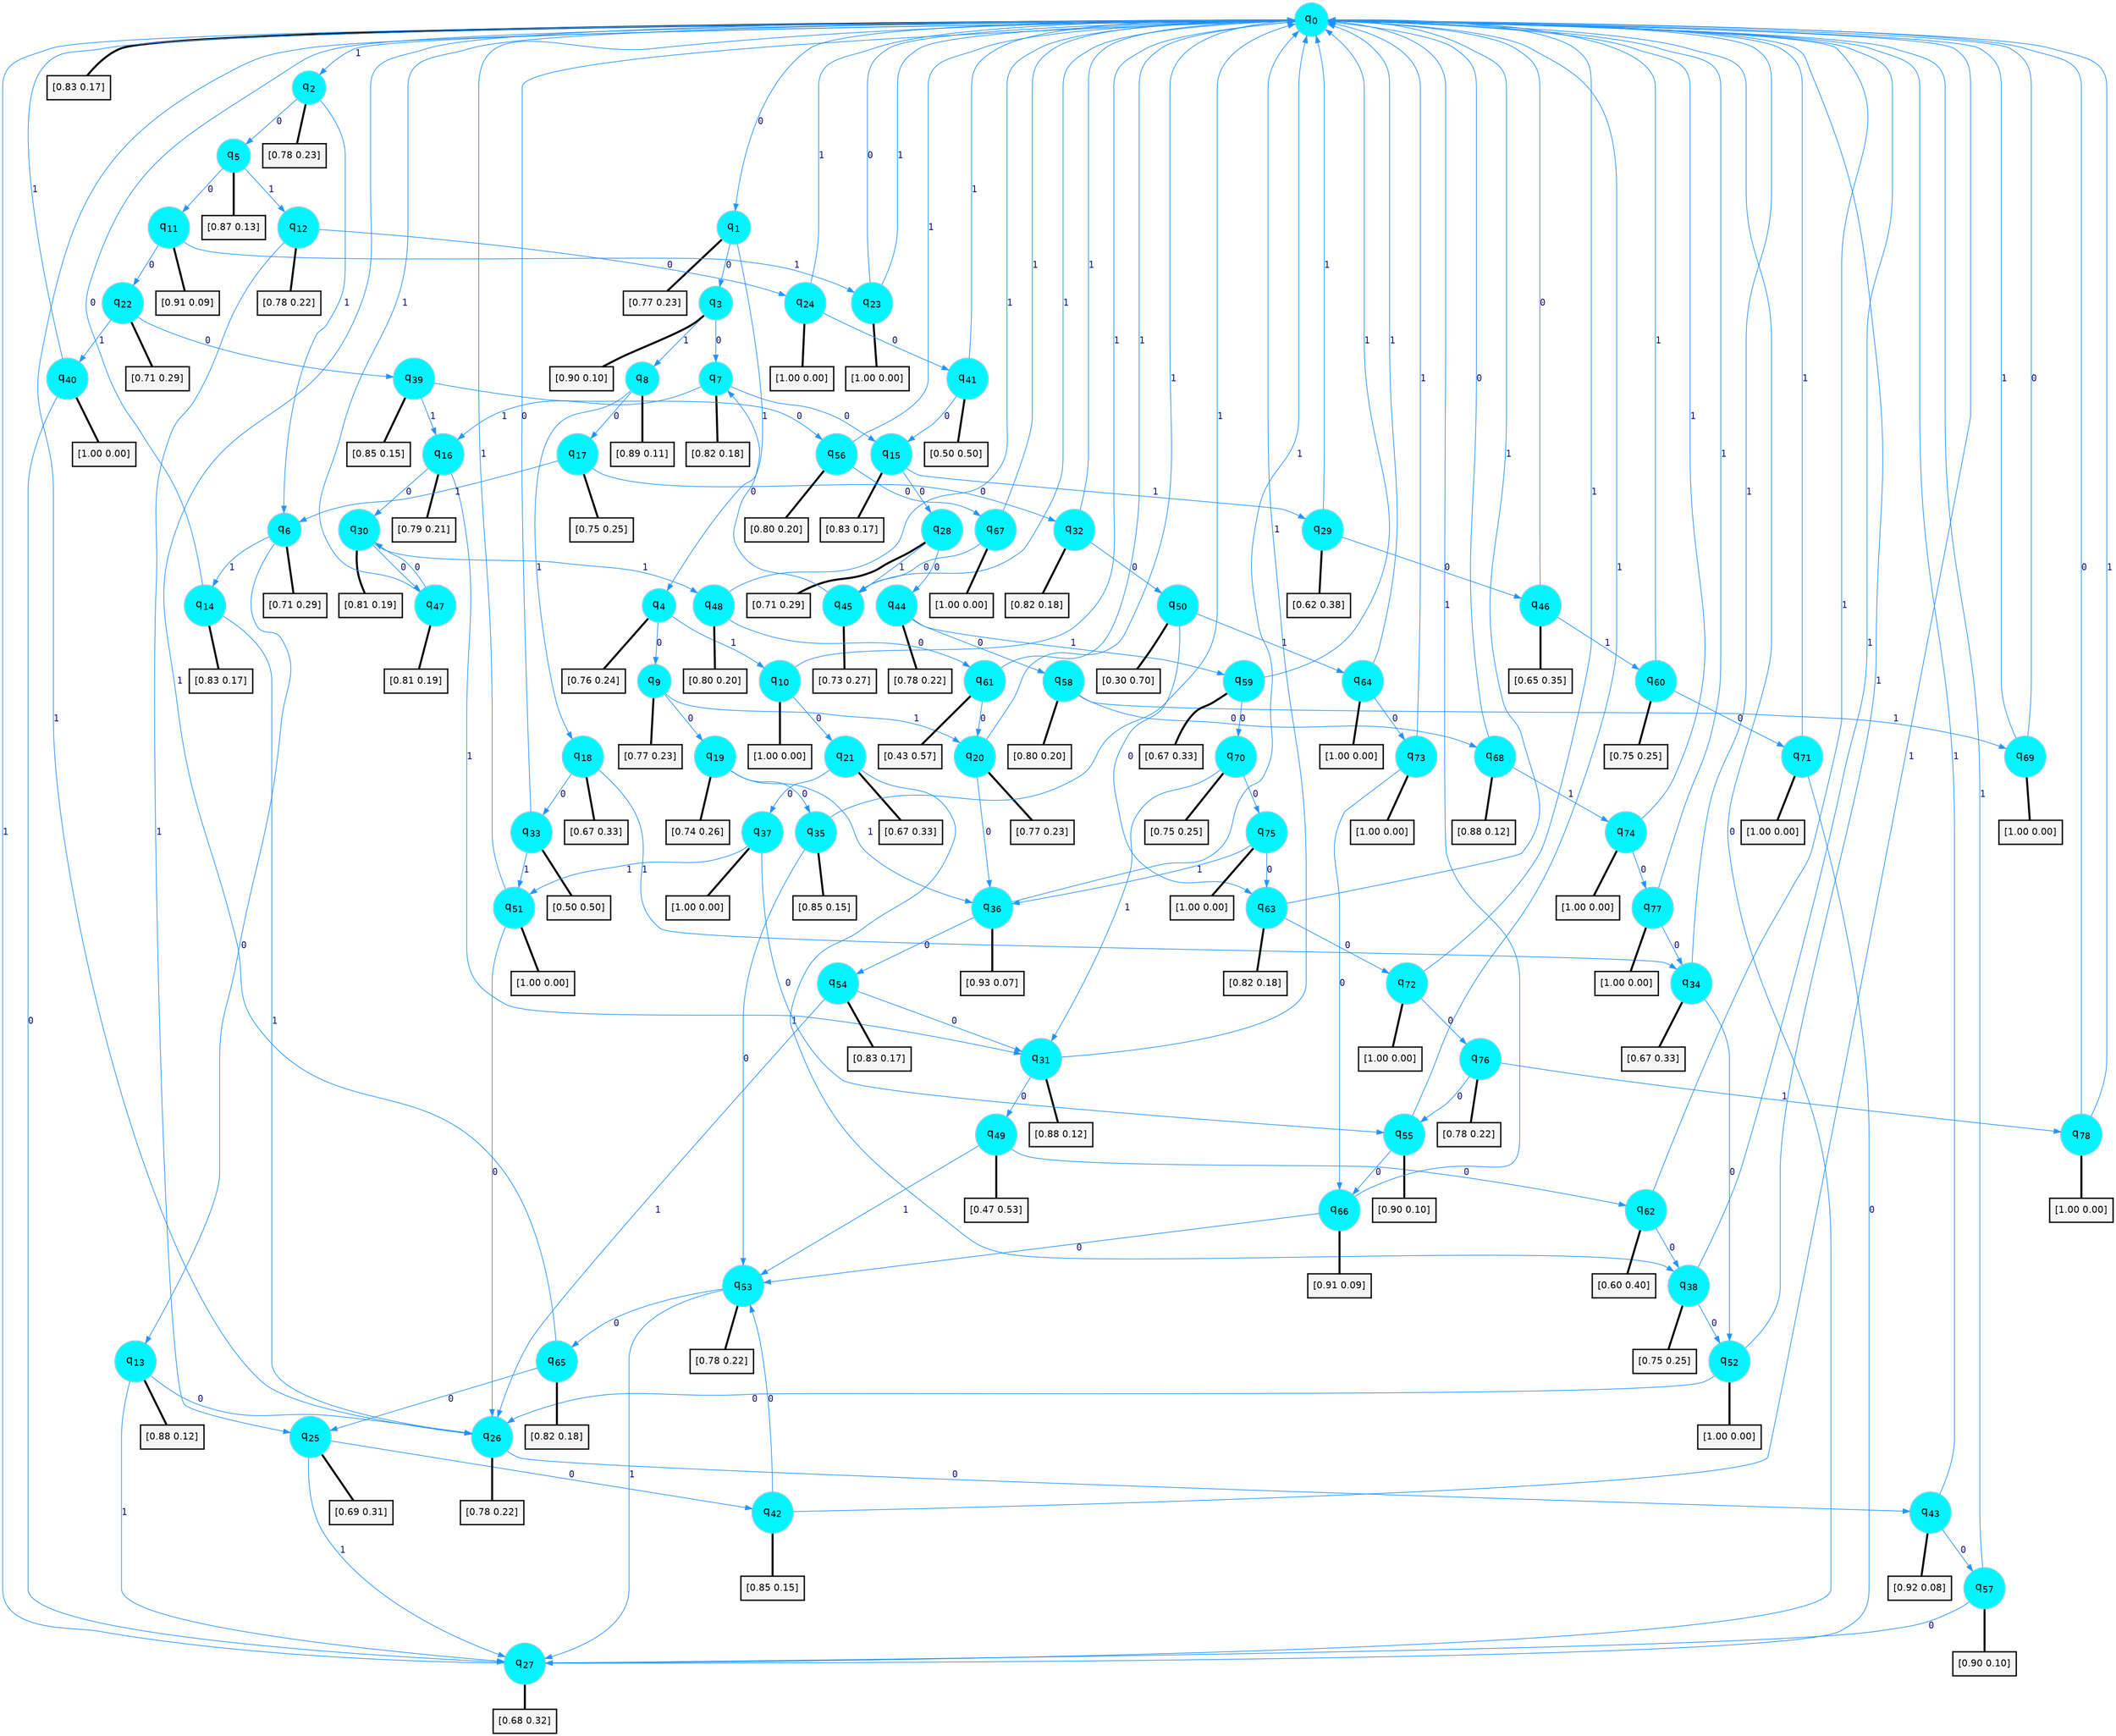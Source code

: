 digraph G {
graph [
bgcolor=transparent, dpi=300, rankdir=TD, size="40,25"];
node [
color=gray, fillcolor=turquoise1, fontcolor=black, fontname=Helvetica, fontsize=16, fontweight=bold, shape=circle, style=filled];
edge [
arrowsize=1, color=dodgerblue1, fontcolor=midnightblue, fontname=courier, fontweight=bold, penwidth=1, style=solid, weight=20];
0[label=<q<SUB>0</SUB>>];
1[label=<q<SUB>1</SUB>>];
2[label=<q<SUB>2</SUB>>];
3[label=<q<SUB>3</SUB>>];
4[label=<q<SUB>4</SUB>>];
5[label=<q<SUB>5</SUB>>];
6[label=<q<SUB>6</SUB>>];
7[label=<q<SUB>7</SUB>>];
8[label=<q<SUB>8</SUB>>];
9[label=<q<SUB>9</SUB>>];
10[label=<q<SUB>10</SUB>>];
11[label=<q<SUB>11</SUB>>];
12[label=<q<SUB>12</SUB>>];
13[label=<q<SUB>13</SUB>>];
14[label=<q<SUB>14</SUB>>];
15[label=<q<SUB>15</SUB>>];
16[label=<q<SUB>16</SUB>>];
17[label=<q<SUB>17</SUB>>];
18[label=<q<SUB>18</SUB>>];
19[label=<q<SUB>19</SUB>>];
20[label=<q<SUB>20</SUB>>];
21[label=<q<SUB>21</SUB>>];
22[label=<q<SUB>22</SUB>>];
23[label=<q<SUB>23</SUB>>];
24[label=<q<SUB>24</SUB>>];
25[label=<q<SUB>25</SUB>>];
26[label=<q<SUB>26</SUB>>];
27[label=<q<SUB>27</SUB>>];
28[label=<q<SUB>28</SUB>>];
29[label=<q<SUB>29</SUB>>];
30[label=<q<SUB>30</SUB>>];
31[label=<q<SUB>31</SUB>>];
32[label=<q<SUB>32</SUB>>];
33[label=<q<SUB>33</SUB>>];
34[label=<q<SUB>34</SUB>>];
35[label=<q<SUB>35</SUB>>];
36[label=<q<SUB>36</SUB>>];
37[label=<q<SUB>37</SUB>>];
38[label=<q<SUB>38</SUB>>];
39[label=<q<SUB>39</SUB>>];
40[label=<q<SUB>40</SUB>>];
41[label=<q<SUB>41</SUB>>];
42[label=<q<SUB>42</SUB>>];
43[label=<q<SUB>43</SUB>>];
44[label=<q<SUB>44</SUB>>];
45[label=<q<SUB>45</SUB>>];
46[label=<q<SUB>46</SUB>>];
47[label=<q<SUB>47</SUB>>];
48[label=<q<SUB>48</SUB>>];
49[label=<q<SUB>49</SUB>>];
50[label=<q<SUB>50</SUB>>];
51[label=<q<SUB>51</SUB>>];
52[label=<q<SUB>52</SUB>>];
53[label=<q<SUB>53</SUB>>];
54[label=<q<SUB>54</SUB>>];
55[label=<q<SUB>55</SUB>>];
56[label=<q<SUB>56</SUB>>];
57[label=<q<SUB>57</SUB>>];
58[label=<q<SUB>58</SUB>>];
59[label=<q<SUB>59</SUB>>];
60[label=<q<SUB>60</SUB>>];
61[label=<q<SUB>61</SUB>>];
62[label=<q<SUB>62</SUB>>];
63[label=<q<SUB>63</SUB>>];
64[label=<q<SUB>64</SUB>>];
65[label=<q<SUB>65</SUB>>];
66[label=<q<SUB>66</SUB>>];
67[label=<q<SUB>67</SUB>>];
68[label=<q<SUB>68</SUB>>];
69[label=<q<SUB>69</SUB>>];
70[label=<q<SUB>70</SUB>>];
71[label=<q<SUB>71</SUB>>];
72[label=<q<SUB>72</SUB>>];
73[label=<q<SUB>73</SUB>>];
74[label=<q<SUB>74</SUB>>];
75[label=<q<SUB>75</SUB>>];
76[label=<q<SUB>76</SUB>>];
77[label=<q<SUB>77</SUB>>];
78[label=<q<SUB>78</SUB>>];
79[label="[0.83 0.17]", shape=box,fontcolor=black, fontname=Helvetica, fontsize=14, penwidth=2, fillcolor=whitesmoke,color=black];
80[label="[0.77 0.23]", shape=box,fontcolor=black, fontname=Helvetica, fontsize=14, penwidth=2, fillcolor=whitesmoke,color=black];
81[label="[0.78 0.23]", shape=box,fontcolor=black, fontname=Helvetica, fontsize=14, penwidth=2, fillcolor=whitesmoke,color=black];
82[label="[0.90 0.10]", shape=box,fontcolor=black, fontname=Helvetica, fontsize=14, penwidth=2, fillcolor=whitesmoke,color=black];
83[label="[0.76 0.24]", shape=box,fontcolor=black, fontname=Helvetica, fontsize=14, penwidth=2, fillcolor=whitesmoke,color=black];
84[label="[0.87 0.13]", shape=box,fontcolor=black, fontname=Helvetica, fontsize=14, penwidth=2, fillcolor=whitesmoke,color=black];
85[label="[0.71 0.29]", shape=box,fontcolor=black, fontname=Helvetica, fontsize=14, penwidth=2, fillcolor=whitesmoke,color=black];
86[label="[0.82 0.18]", shape=box,fontcolor=black, fontname=Helvetica, fontsize=14, penwidth=2, fillcolor=whitesmoke,color=black];
87[label="[0.89 0.11]", shape=box,fontcolor=black, fontname=Helvetica, fontsize=14, penwidth=2, fillcolor=whitesmoke,color=black];
88[label="[0.77 0.23]", shape=box,fontcolor=black, fontname=Helvetica, fontsize=14, penwidth=2, fillcolor=whitesmoke,color=black];
89[label="[1.00 0.00]", shape=box,fontcolor=black, fontname=Helvetica, fontsize=14, penwidth=2, fillcolor=whitesmoke,color=black];
90[label="[0.91 0.09]", shape=box,fontcolor=black, fontname=Helvetica, fontsize=14, penwidth=2, fillcolor=whitesmoke,color=black];
91[label="[0.78 0.22]", shape=box,fontcolor=black, fontname=Helvetica, fontsize=14, penwidth=2, fillcolor=whitesmoke,color=black];
92[label="[0.88 0.12]", shape=box,fontcolor=black, fontname=Helvetica, fontsize=14, penwidth=2, fillcolor=whitesmoke,color=black];
93[label="[0.83 0.17]", shape=box,fontcolor=black, fontname=Helvetica, fontsize=14, penwidth=2, fillcolor=whitesmoke,color=black];
94[label="[0.83 0.17]", shape=box,fontcolor=black, fontname=Helvetica, fontsize=14, penwidth=2, fillcolor=whitesmoke,color=black];
95[label="[0.79 0.21]", shape=box,fontcolor=black, fontname=Helvetica, fontsize=14, penwidth=2, fillcolor=whitesmoke,color=black];
96[label="[0.75 0.25]", shape=box,fontcolor=black, fontname=Helvetica, fontsize=14, penwidth=2, fillcolor=whitesmoke,color=black];
97[label="[0.67 0.33]", shape=box,fontcolor=black, fontname=Helvetica, fontsize=14, penwidth=2, fillcolor=whitesmoke,color=black];
98[label="[0.74 0.26]", shape=box,fontcolor=black, fontname=Helvetica, fontsize=14, penwidth=2, fillcolor=whitesmoke,color=black];
99[label="[0.77 0.23]", shape=box,fontcolor=black, fontname=Helvetica, fontsize=14, penwidth=2, fillcolor=whitesmoke,color=black];
100[label="[0.67 0.33]", shape=box,fontcolor=black, fontname=Helvetica, fontsize=14, penwidth=2, fillcolor=whitesmoke,color=black];
101[label="[0.71 0.29]", shape=box,fontcolor=black, fontname=Helvetica, fontsize=14, penwidth=2, fillcolor=whitesmoke,color=black];
102[label="[1.00 0.00]", shape=box,fontcolor=black, fontname=Helvetica, fontsize=14, penwidth=2, fillcolor=whitesmoke,color=black];
103[label="[1.00 0.00]", shape=box,fontcolor=black, fontname=Helvetica, fontsize=14, penwidth=2, fillcolor=whitesmoke,color=black];
104[label="[0.69 0.31]", shape=box,fontcolor=black, fontname=Helvetica, fontsize=14, penwidth=2, fillcolor=whitesmoke,color=black];
105[label="[0.78 0.22]", shape=box,fontcolor=black, fontname=Helvetica, fontsize=14, penwidth=2, fillcolor=whitesmoke,color=black];
106[label="[0.68 0.32]", shape=box,fontcolor=black, fontname=Helvetica, fontsize=14, penwidth=2, fillcolor=whitesmoke,color=black];
107[label="[0.71 0.29]", shape=box,fontcolor=black, fontname=Helvetica, fontsize=14, penwidth=2, fillcolor=whitesmoke,color=black];
108[label="[0.62 0.38]", shape=box,fontcolor=black, fontname=Helvetica, fontsize=14, penwidth=2, fillcolor=whitesmoke,color=black];
109[label="[0.81 0.19]", shape=box,fontcolor=black, fontname=Helvetica, fontsize=14, penwidth=2, fillcolor=whitesmoke,color=black];
110[label="[0.88 0.12]", shape=box,fontcolor=black, fontname=Helvetica, fontsize=14, penwidth=2, fillcolor=whitesmoke,color=black];
111[label="[0.82 0.18]", shape=box,fontcolor=black, fontname=Helvetica, fontsize=14, penwidth=2, fillcolor=whitesmoke,color=black];
112[label="[0.50 0.50]", shape=box,fontcolor=black, fontname=Helvetica, fontsize=14, penwidth=2, fillcolor=whitesmoke,color=black];
113[label="[0.67 0.33]", shape=box,fontcolor=black, fontname=Helvetica, fontsize=14, penwidth=2, fillcolor=whitesmoke,color=black];
114[label="[0.85 0.15]", shape=box,fontcolor=black, fontname=Helvetica, fontsize=14, penwidth=2, fillcolor=whitesmoke,color=black];
115[label="[0.93 0.07]", shape=box,fontcolor=black, fontname=Helvetica, fontsize=14, penwidth=2, fillcolor=whitesmoke,color=black];
116[label="[1.00 0.00]", shape=box,fontcolor=black, fontname=Helvetica, fontsize=14, penwidth=2, fillcolor=whitesmoke,color=black];
117[label="[0.75 0.25]", shape=box,fontcolor=black, fontname=Helvetica, fontsize=14, penwidth=2, fillcolor=whitesmoke,color=black];
118[label="[0.85 0.15]", shape=box,fontcolor=black, fontname=Helvetica, fontsize=14, penwidth=2, fillcolor=whitesmoke,color=black];
119[label="[1.00 0.00]", shape=box,fontcolor=black, fontname=Helvetica, fontsize=14, penwidth=2, fillcolor=whitesmoke,color=black];
120[label="[0.50 0.50]", shape=box,fontcolor=black, fontname=Helvetica, fontsize=14, penwidth=2, fillcolor=whitesmoke,color=black];
121[label="[0.85 0.15]", shape=box,fontcolor=black, fontname=Helvetica, fontsize=14, penwidth=2, fillcolor=whitesmoke,color=black];
122[label="[0.92 0.08]", shape=box,fontcolor=black, fontname=Helvetica, fontsize=14, penwidth=2, fillcolor=whitesmoke,color=black];
123[label="[0.78 0.22]", shape=box,fontcolor=black, fontname=Helvetica, fontsize=14, penwidth=2, fillcolor=whitesmoke,color=black];
124[label="[0.73 0.27]", shape=box,fontcolor=black, fontname=Helvetica, fontsize=14, penwidth=2, fillcolor=whitesmoke,color=black];
125[label="[0.65 0.35]", shape=box,fontcolor=black, fontname=Helvetica, fontsize=14, penwidth=2, fillcolor=whitesmoke,color=black];
126[label="[0.81 0.19]", shape=box,fontcolor=black, fontname=Helvetica, fontsize=14, penwidth=2, fillcolor=whitesmoke,color=black];
127[label="[0.80 0.20]", shape=box,fontcolor=black, fontname=Helvetica, fontsize=14, penwidth=2, fillcolor=whitesmoke,color=black];
128[label="[0.47 0.53]", shape=box,fontcolor=black, fontname=Helvetica, fontsize=14, penwidth=2, fillcolor=whitesmoke,color=black];
129[label="[0.30 0.70]", shape=box,fontcolor=black, fontname=Helvetica, fontsize=14, penwidth=2, fillcolor=whitesmoke,color=black];
130[label="[1.00 0.00]", shape=box,fontcolor=black, fontname=Helvetica, fontsize=14, penwidth=2, fillcolor=whitesmoke,color=black];
131[label="[1.00 0.00]", shape=box,fontcolor=black, fontname=Helvetica, fontsize=14, penwidth=2, fillcolor=whitesmoke,color=black];
132[label="[0.78 0.22]", shape=box,fontcolor=black, fontname=Helvetica, fontsize=14, penwidth=2, fillcolor=whitesmoke,color=black];
133[label="[0.83 0.17]", shape=box,fontcolor=black, fontname=Helvetica, fontsize=14, penwidth=2, fillcolor=whitesmoke,color=black];
134[label="[0.90 0.10]", shape=box,fontcolor=black, fontname=Helvetica, fontsize=14, penwidth=2, fillcolor=whitesmoke,color=black];
135[label="[0.80 0.20]", shape=box,fontcolor=black, fontname=Helvetica, fontsize=14, penwidth=2, fillcolor=whitesmoke,color=black];
136[label="[0.90 0.10]", shape=box,fontcolor=black, fontname=Helvetica, fontsize=14, penwidth=2, fillcolor=whitesmoke,color=black];
137[label="[0.80 0.20]", shape=box,fontcolor=black, fontname=Helvetica, fontsize=14, penwidth=2, fillcolor=whitesmoke,color=black];
138[label="[0.67 0.33]", shape=box,fontcolor=black, fontname=Helvetica, fontsize=14, penwidth=2, fillcolor=whitesmoke,color=black];
139[label="[0.75 0.25]", shape=box,fontcolor=black, fontname=Helvetica, fontsize=14, penwidth=2, fillcolor=whitesmoke,color=black];
140[label="[0.43 0.57]", shape=box,fontcolor=black, fontname=Helvetica, fontsize=14, penwidth=2, fillcolor=whitesmoke,color=black];
141[label="[0.60 0.40]", shape=box,fontcolor=black, fontname=Helvetica, fontsize=14, penwidth=2, fillcolor=whitesmoke,color=black];
142[label="[0.82 0.18]", shape=box,fontcolor=black, fontname=Helvetica, fontsize=14, penwidth=2, fillcolor=whitesmoke,color=black];
143[label="[1.00 0.00]", shape=box,fontcolor=black, fontname=Helvetica, fontsize=14, penwidth=2, fillcolor=whitesmoke,color=black];
144[label="[0.82 0.18]", shape=box,fontcolor=black, fontname=Helvetica, fontsize=14, penwidth=2, fillcolor=whitesmoke,color=black];
145[label="[0.91 0.09]", shape=box,fontcolor=black, fontname=Helvetica, fontsize=14, penwidth=2, fillcolor=whitesmoke,color=black];
146[label="[1.00 0.00]", shape=box,fontcolor=black, fontname=Helvetica, fontsize=14, penwidth=2, fillcolor=whitesmoke,color=black];
147[label="[0.88 0.12]", shape=box,fontcolor=black, fontname=Helvetica, fontsize=14, penwidth=2, fillcolor=whitesmoke,color=black];
148[label="[1.00 0.00]", shape=box,fontcolor=black, fontname=Helvetica, fontsize=14, penwidth=2, fillcolor=whitesmoke,color=black];
149[label="[0.75 0.25]", shape=box,fontcolor=black, fontname=Helvetica, fontsize=14, penwidth=2, fillcolor=whitesmoke,color=black];
150[label="[1.00 0.00]", shape=box,fontcolor=black, fontname=Helvetica, fontsize=14, penwidth=2, fillcolor=whitesmoke,color=black];
151[label="[1.00 0.00]", shape=box,fontcolor=black, fontname=Helvetica, fontsize=14, penwidth=2, fillcolor=whitesmoke,color=black];
152[label="[1.00 0.00]", shape=box,fontcolor=black, fontname=Helvetica, fontsize=14, penwidth=2, fillcolor=whitesmoke,color=black];
153[label="[1.00 0.00]", shape=box,fontcolor=black, fontname=Helvetica, fontsize=14, penwidth=2, fillcolor=whitesmoke,color=black];
154[label="[1.00 0.00]", shape=box,fontcolor=black, fontname=Helvetica, fontsize=14, penwidth=2, fillcolor=whitesmoke,color=black];
155[label="[0.78 0.22]", shape=box,fontcolor=black, fontname=Helvetica, fontsize=14, penwidth=2, fillcolor=whitesmoke,color=black];
156[label="[1.00 0.00]", shape=box,fontcolor=black, fontname=Helvetica, fontsize=14, penwidth=2, fillcolor=whitesmoke,color=black];
157[label="[1.00 0.00]", shape=box,fontcolor=black, fontname=Helvetica, fontsize=14, penwidth=2, fillcolor=whitesmoke,color=black];
0->1 [label=0];
0->2 [label=1];
0->79 [arrowhead=none, penwidth=3,color=black];
1->3 [label=0];
1->4 [label=1];
1->80 [arrowhead=none, penwidth=3,color=black];
2->5 [label=0];
2->6 [label=1];
2->81 [arrowhead=none, penwidth=3,color=black];
3->7 [label=0];
3->8 [label=1];
3->82 [arrowhead=none, penwidth=3,color=black];
4->9 [label=0];
4->10 [label=1];
4->83 [arrowhead=none, penwidth=3,color=black];
5->11 [label=0];
5->12 [label=1];
5->84 [arrowhead=none, penwidth=3,color=black];
6->13 [label=0];
6->14 [label=1];
6->85 [arrowhead=none, penwidth=3,color=black];
7->15 [label=0];
7->16 [label=1];
7->86 [arrowhead=none, penwidth=3,color=black];
8->17 [label=0];
8->18 [label=1];
8->87 [arrowhead=none, penwidth=3,color=black];
9->19 [label=0];
9->20 [label=1];
9->88 [arrowhead=none, penwidth=3,color=black];
10->21 [label=0];
10->0 [label=1];
10->89 [arrowhead=none, penwidth=3,color=black];
11->22 [label=0];
11->23 [label=1];
11->90 [arrowhead=none, penwidth=3,color=black];
12->24 [label=0];
12->25 [label=1];
12->91 [arrowhead=none, penwidth=3,color=black];
13->26 [label=0];
13->27 [label=1];
13->92 [arrowhead=none, penwidth=3,color=black];
14->0 [label=0];
14->26 [label=1];
14->93 [arrowhead=none, penwidth=3,color=black];
15->28 [label=0];
15->29 [label=1];
15->94 [arrowhead=none, penwidth=3,color=black];
16->30 [label=0];
16->31 [label=1];
16->95 [arrowhead=none, penwidth=3,color=black];
17->32 [label=0];
17->6 [label=1];
17->96 [arrowhead=none, penwidth=3,color=black];
18->33 [label=0];
18->34 [label=1];
18->97 [arrowhead=none, penwidth=3,color=black];
19->35 [label=0];
19->36 [label=1];
19->98 [arrowhead=none, penwidth=3,color=black];
20->36 [label=0];
20->0 [label=1];
20->99 [arrowhead=none, penwidth=3,color=black];
21->37 [label=0];
21->38 [label=1];
21->100 [arrowhead=none, penwidth=3,color=black];
22->39 [label=0];
22->40 [label=1];
22->101 [arrowhead=none, penwidth=3,color=black];
23->0 [label=0];
23->0 [label=1];
23->102 [arrowhead=none, penwidth=3,color=black];
24->41 [label=0];
24->0 [label=1];
24->103 [arrowhead=none, penwidth=3,color=black];
25->42 [label=0];
25->27 [label=1];
25->104 [arrowhead=none, penwidth=3,color=black];
26->43 [label=0];
26->0 [label=1];
26->105 [arrowhead=none, penwidth=3,color=black];
27->0 [label=0];
27->0 [label=1];
27->106 [arrowhead=none, penwidth=3,color=black];
28->44 [label=0];
28->45 [label=1];
28->107 [arrowhead=none, penwidth=3,color=black];
29->46 [label=0];
29->0 [label=1];
29->108 [arrowhead=none, penwidth=3,color=black];
30->47 [label=0];
30->48 [label=1];
30->109 [arrowhead=none, penwidth=3,color=black];
31->49 [label=0];
31->0 [label=1];
31->110 [arrowhead=none, penwidth=3,color=black];
32->50 [label=0];
32->0 [label=1];
32->111 [arrowhead=none, penwidth=3,color=black];
33->0 [label=0];
33->51 [label=1];
33->112 [arrowhead=none, penwidth=3,color=black];
34->52 [label=0];
34->0 [label=1];
34->113 [arrowhead=none, penwidth=3,color=black];
35->53 [label=0];
35->0 [label=1];
35->114 [arrowhead=none, penwidth=3,color=black];
36->54 [label=0];
36->0 [label=1];
36->115 [arrowhead=none, penwidth=3,color=black];
37->55 [label=0];
37->51 [label=1];
37->116 [arrowhead=none, penwidth=3,color=black];
38->52 [label=0];
38->0 [label=1];
38->117 [arrowhead=none, penwidth=3,color=black];
39->56 [label=0];
39->16 [label=1];
39->118 [arrowhead=none, penwidth=3,color=black];
40->27 [label=0];
40->0 [label=1];
40->119 [arrowhead=none, penwidth=3,color=black];
41->15 [label=0];
41->0 [label=1];
41->120 [arrowhead=none, penwidth=3,color=black];
42->53 [label=0];
42->0 [label=1];
42->121 [arrowhead=none, penwidth=3,color=black];
43->57 [label=0];
43->0 [label=1];
43->122 [arrowhead=none, penwidth=3,color=black];
44->58 [label=0];
44->59 [label=1];
44->123 [arrowhead=none, penwidth=3,color=black];
45->7 [label=0];
45->0 [label=1];
45->124 [arrowhead=none, penwidth=3,color=black];
46->0 [label=0];
46->60 [label=1];
46->125 [arrowhead=none, penwidth=3,color=black];
47->30 [label=0];
47->0 [label=1];
47->126 [arrowhead=none, penwidth=3,color=black];
48->61 [label=0];
48->0 [label=1];
48->127 [arrowhead=none, penwidth=3,color=black];
49->62 [label=0];
49->53 [label=1];
49->128 [arrowhead=none, penwidth=3,color=black];
50->63 [label=0];
50->64 [label=1];
50->129 [arrowhead=none, penwidth=3,color=black];
51->26 [label=0];
51->0 [label=1];
51->130 [arrowhead=none, penwidth=3,color=black];
52->26 [label=0];
52->0 [label=1];
52->131 [arrowhead=none, penwidth=3,color=black];
53->65 [label=0];
53->27 [label=1];
53->132 [arrowhead=none, penwidth=3,color=black];
54->31 [label=0];
54->26 [label=1];
54->133 [arrowhead=none, penwidth=3,color=black];
55->66 [label=0];
55->0 [label=1];
55->134 [arrowhead=none, penwidth=3,color=black];
56->67 [label=0];
56->0 [label=1];
56->135 [arrowhead=none, penwidth=3,color=black];
57->27 [label=0];
57->0 [label=1];
57->136 [arrowhead=none, penwidth=3,color=black];
58->68 [label=0];
58->69 [label=1];
58->137 [arrowhead=none, penwidth=3,color=black];
59->70 [label=0];
59->0 [label=1];
59->138 [arrowhead=none, penwidth=3,color=black];
60->71 [label=0];
60->0 [label=1];
60->139 [arrowhead=none, penwidth=3,color=black];
61->20 [label=0];
61->0 [label=1];
61->140 [arrowhead=none, penwidth=3,color=black];
62->38 [label=0];
62->0 [label=1];
62->141 [arrowhead=none, penwidth=3,color=black];
63->72 [label=0];
63->0 [label=1];
63->142 [arrowhead=none, penwidth=3,color=black];
64->73 [label=0];
64->0 [label=1];
64->143 [arrowhead=none, penwidth=3,color=black];
65->25 [label=0];
65->0 [label=1];
65->144 [arrowhead=none, penwidth=3,color=black];
66->53 [label=0];
66->0 [label=1];
66->145 [arrowhead=none, penwidth=3,color=black];
67->45 [label=0];
67->0 [label=1];
67->146 [arrowhead=none, penwidth=3,color=black];
68->0 [label=0];
68->74 [label=1];
68->147 [arrowhead=none, penwidth=3,color=black];
69->0 [label=0];
69->0 [label=1];
69->148 [arrowhead=none, penwidth=3,color=black];
70->75 [label=0];
70->31 [label=1];
70->149 [arrowhead=none, penwidth=3,color=black];
71->27 [label=0];
71->0 [label=1];
71->150 [arrowhead=none, penwidth=3,color=black];
72->76 [label=0];
72->0 [label=1];
72->151 [arrowhead=none, penwidth=3,color=black];
73->66 [label=0];
73->0 [label=1];
73->152 [arrowhead=none, penwidth=3,color=black];
74->77 [label=0];
74->0 [label=1];
74->153 [arrowhead=none, penwidth=3,color=black];
75->63 [label=0];
75->36 [label=1];
75->154 [arrowhead=none, penwidth=3,color=black];
76->55 [label=0];
76->78 [label=1];
76->155 [arrowhead=none, penwidth=3,color=black];
77->34 [label=0];
77->0 [label=1];
77->156 [arrowhead=none, penwidth=3,color=black];
78->0 [label=0];
78->0 [label=1];
78->157 [arrowhead=none, penwidth=3,color=black];
}

